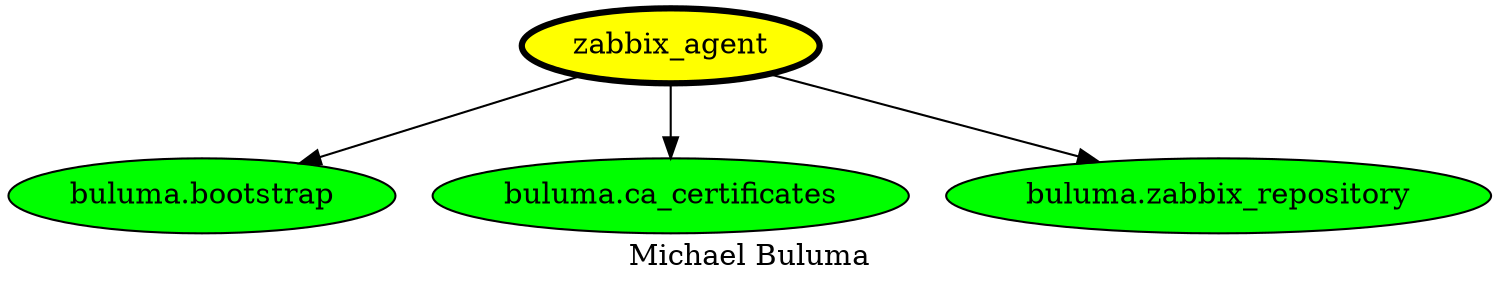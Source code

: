 digraph PhiloDilemma {
  label = "Michael Buluma" ;
  overlap=false
  {
    "zabbix_agent" [fillcolor=yellow style=filled penwidth=3]
    "buluma.bootstrap" [fillcolor=green style=filled]
    "buluma.ca_certificates" [fillcolor=green style=filled]
    "buluma.zabbix_repository" [fillcolor=green style=filled]
  }
  "zabbix_agent" -> "buluma.bootstrap"
  "zabbix_agent" -> "buluma.ca_certificates"
  "zabbix_agent" -> "buluma.zabbix_repository"
}
